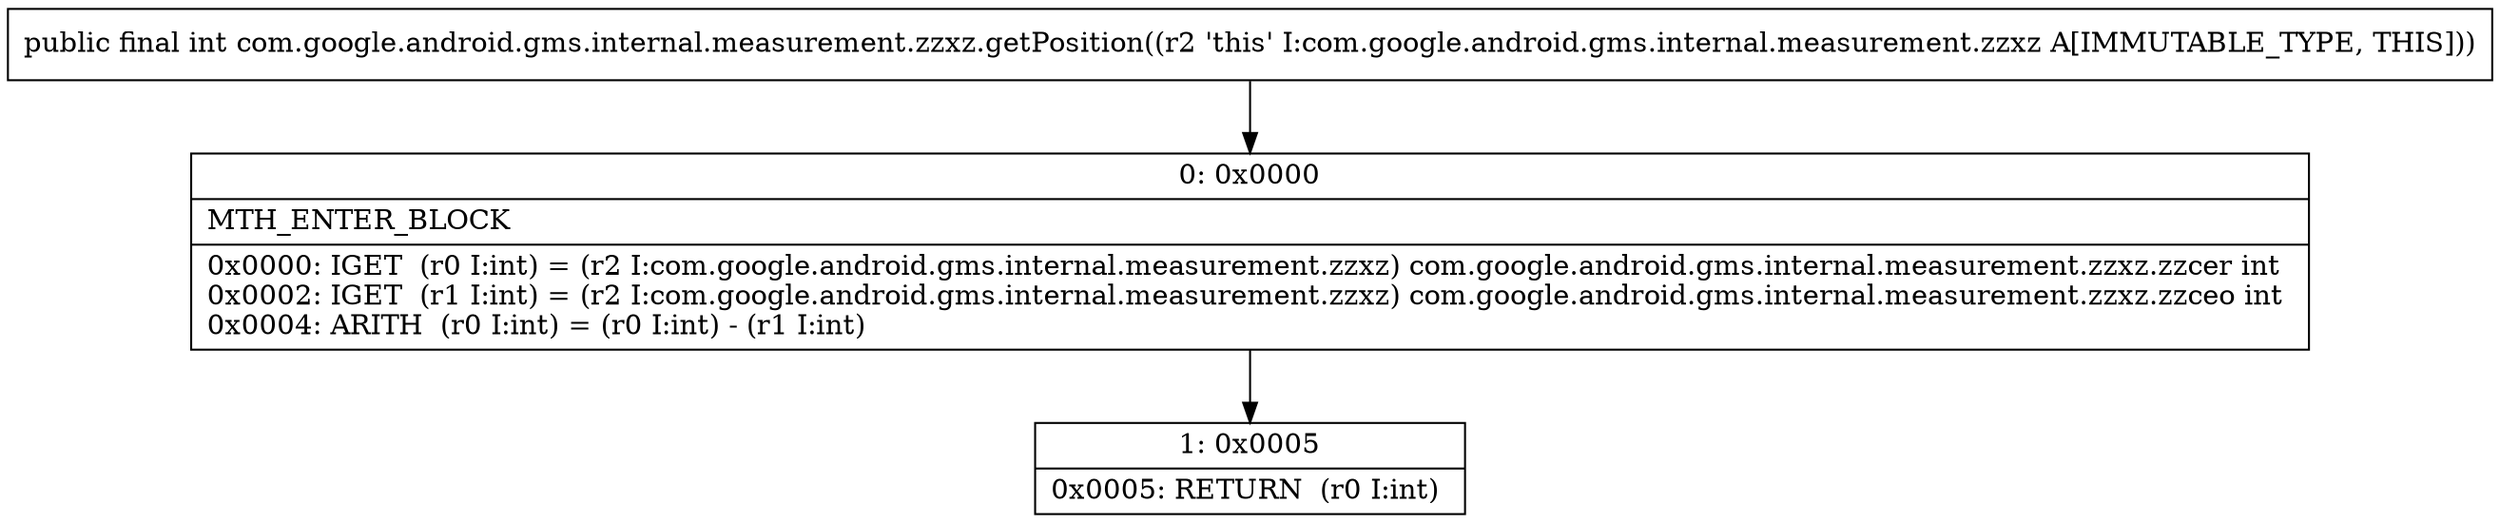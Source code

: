 digraph "CFG forcom.google.android.gms.internal.measurement.zzxz.getPosition()I" {
Node_0 [shape=record,label="{0\:\ 0x0000|MTH_ENTER_BLOCK\l|0x0000: IGET  (r0 I:int) = (r2 I:com.google.android.gms.internal.measurement.zzxz) com.google.android.gms.internal.measurement.zzxz.zzcer int \l0x0002: IGET  (r1 I:int) = (r2 I:com.google.android.gms.internal.measurement.zzxz) com.google.android.gms.internal.measurement.zzxz.zzceo int \l0x0004: ARITH  (r0 I:int) = (r0 I:int) \- (r1 I:int) \l}"];
Node_1 [shape=record,label="{1\:\ 0x0005|0x0005: RETURN  (r0 I:int) \l}"];
MethodNode[shape=record,label="{public final int com.google.android.gms.internal.measurement.zzxz.getPosition((r2 'this' I:com.google.android.gms.internal.measurement.zzxz A[IMMUTABLE_TYPE, THIS])) }"];
MethodNode -> Node_0;
Node_0 -> Node_1;
}

